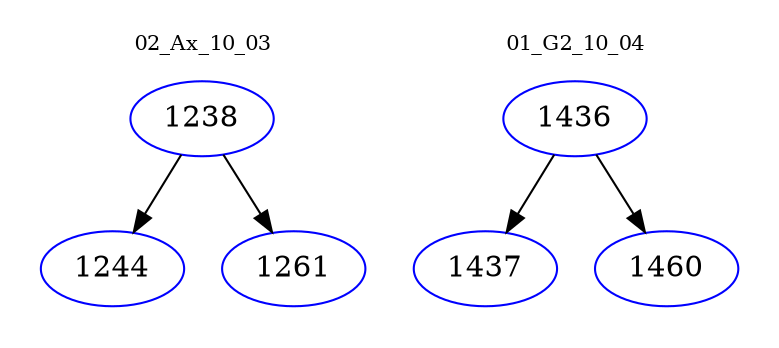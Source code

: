 digraph{
subgraph cluster_0 {
color = white
label = "02_Ax_10_03";
fontsize=10;
T0_1238 [label="1238", color="blue"]
T0_1238 -> T0_1244 [color="black"]
T0_1244 [label="1244", color="blue"]
T0_1238 -> T0_1261 [color="black"]
T0_1261 [label="1261", color="blue"]
}
subgraph cluster_1 {
color = white
label = "01_G2_10_04";
fontsize=10;
T1_1436 [label="1436", color="blue"]
T1_1436 -> T1_1437 [color="black"]
T1_1437 [label="1437", color="blue"]
T1_1436 -> T1_1460 [color="black"]
T1_1460 [label="1460", color="blue"]
}
}
